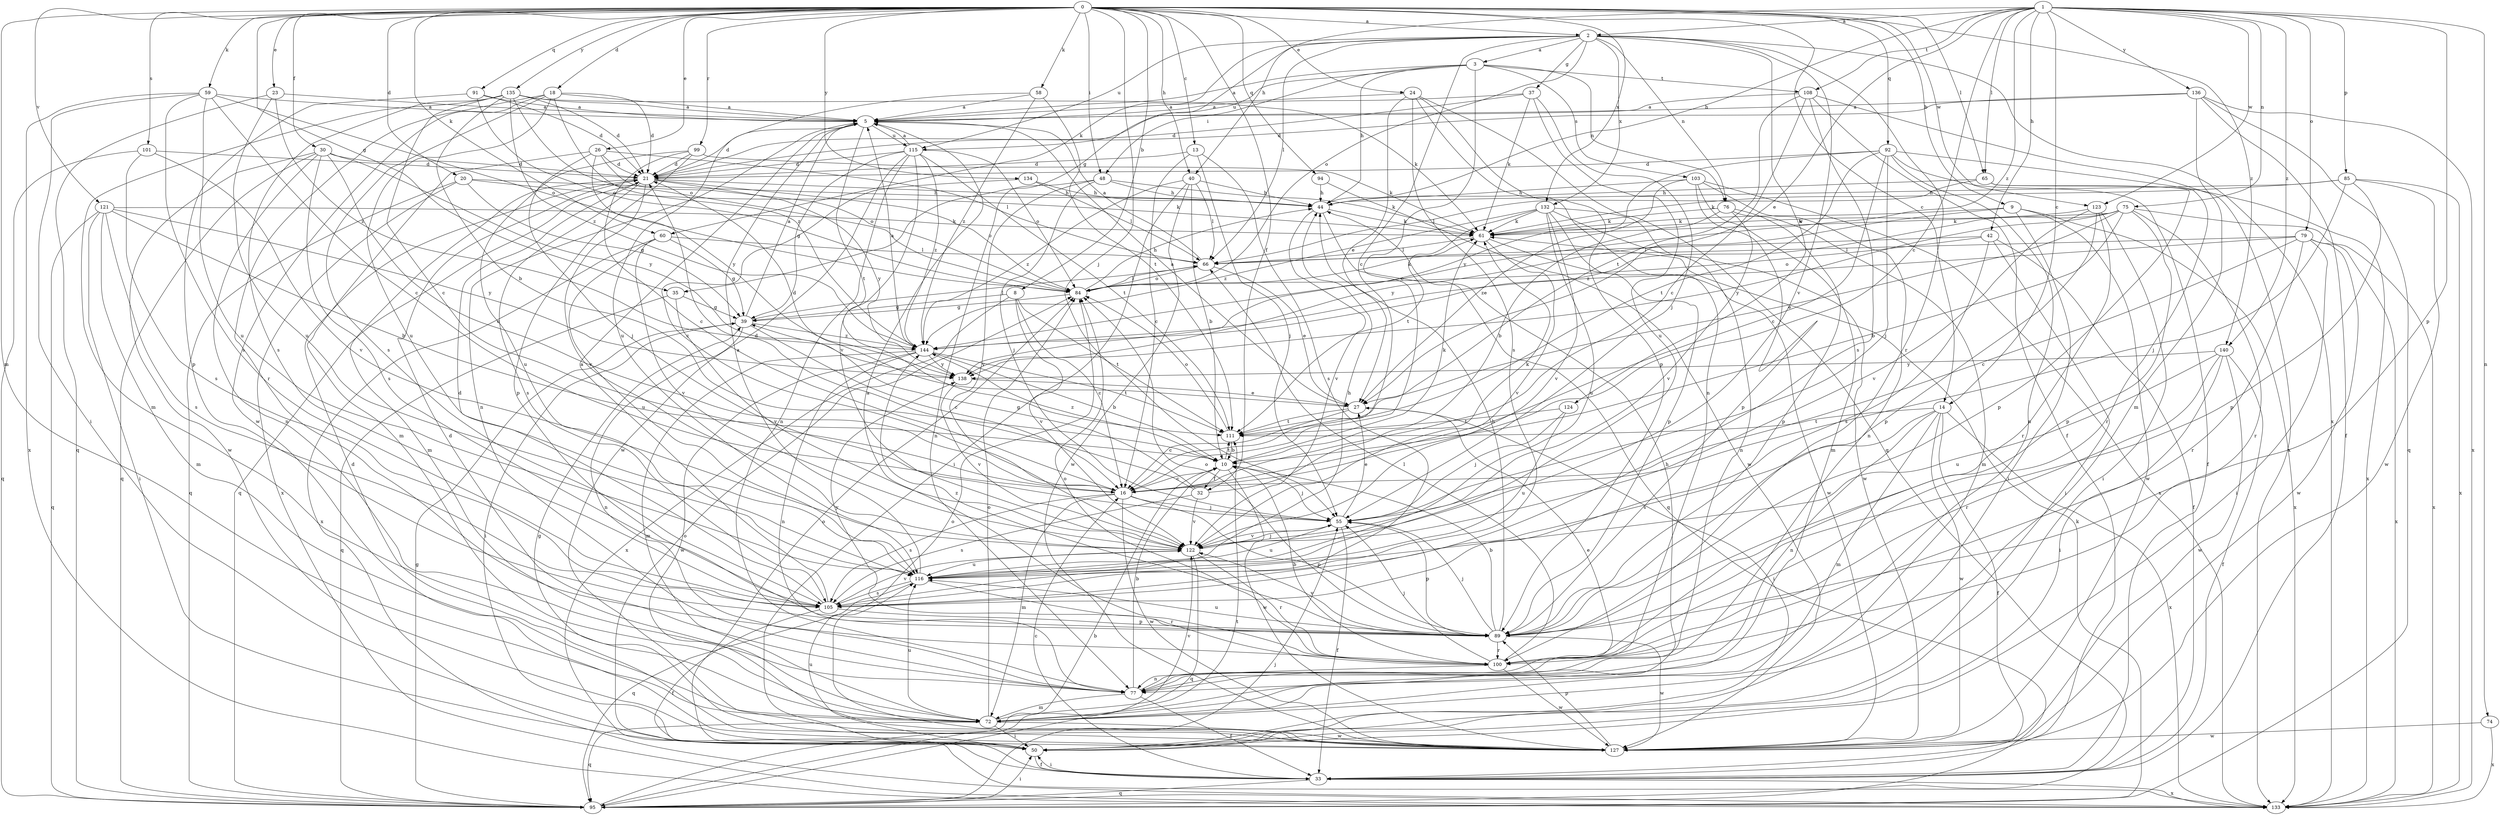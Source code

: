 strict digraph  {
0;
1;
2;
3;
5;
8;
9;
10;
13;
14;
16;
18;
20;
21;
23;
24;
26;
27;
30;
32;
33;
35;
37;
39;
40;
42;
44;
48;
50;
55;
58;
59;
60;
61;
65;
66;
72;
74;
75;
76;
77;
79;
84;
85;
89;
91;
92;
94;
95;
99;
100;
101;
103;
105;
108;
111;
115;
116;
121;
122;
123;
124;
127;
132;
133;
134;
135;
136;
138;
140;
144;
0 -> 2  [label=a];
0 -> 8  [label=b];
0 -> 9  [label=b];
0 -> 13  [label=c];
0 -> 14  [label=c];
0 -> 18  [label=d];
0 -> 20  [label=d];
0 -> 23  [label=e];
0 -> 24  [label=e];
0 -> 26  [label=e];
0 -> 30  [label=f];
0 -> 32  [label=f];
0 -> 35  [label=g];
0 -> 40  [label=h];
0 -> 48  [label=i];
0 -> 55  [label=j];
0 -> 58  [label=k];
0 -> 59  [label=k];
0 -> 60  [label=k];
0 -> 65  [label=l];
0 -> 72  [label=m];
0 -> 91  [label=q];
0 -> 92  [label=q];
0 -> 94  [label=q];
0 -> 99  [label=r];
0 -> 101  [label=s];
0 -> 121  [label=v];
0 -> 123  [label=w];
0 -> 132  [label=x];
0 -> 134  [label=y];
0 -> 135  [label=y];
0 -> 140  [label=z];
1 -> 2  [label=a];
1 -> 14  [label=c];
1 -> 16  [label=c];
1 -> 27  [label=e];
1 -> 40  [label=h];
1 -> 42  [label=h];
1 -> 44  [label=h];
1 -> 65  [label=l];
1 -> 74  [label=n];
1 -> 75  [label=n];
1 -> 79  [label=o];
1 -> 85  [label=p];
1 -> 89  [label=p];
1 -> 108  [label=t];
1 -> 123  [label=w];
1 -> 136  [label=y];
1 -> 140  [label=z];
1 -> 144  [label=z];
2 -> 3  [label=a];
2 -> 16  [label=c];
2 -> 35  [label=g];
2 -> 37  [label=g];
2 -> 60  [label=k];
2 -> 66  [label=l];
2 -> 76  [label=n];
2 -> 84  [label=o];
2 -> 100  [label=r];
2 -> 115  [label=u];
2 -> 122  [label=v];
2 -> 124  [label=w];
2 -> 132  [label=x];
2 -> 133  [label=x];
3 -> 5  [label=a];
3 -> 16  [label=c];
3 -> 44  [label=h];
3 -> 48  [label=i];
3 -> 76  [label=n];
3 -> 103  [label=s];
3 -> 108  [label=t];
3 -> 115  [label=u];
5 -> 21  [label=d];
5 -> 77  [label=n];
5 -> 111  [label=t];
5 -> 115  [label=u];
8 -> 16  [label=c];
8 -> 39  [label=g];
8 -> 111  [label=t];
8 -> 122  [label=v];
8 -> 133  [label=x];
9 -> 50  [label=i];
9 -> 61  [label=k];
9 -> 127  [label=w];
9 -> 133  [label=x];
9 -> 138  [label=y];
10 -> 16  [label=c];
10 -> 32  [label=f];
10 -> 55  [label=j];
10 -> 61  [label=k];
10 -> 111  [label=t];
10 -> 127  [label=w];
10 -> 144  [label=z];
13 -> 16  [label=c];
13 -> 21  [label=d];
13 -> 55  [label=j];
13 -> 105  [label=s];
14 -> 33  [label=f];
14 -> 72  [label=m];
14 -> 77  [label=n];
14 -> 105  [label=s];
14 -> 111  [label=t];
14 -> 127  [label=w];
14 -> 133  [label=x];
16 -> 55  [label=j];
16 -> 72  [label=m];
16 -> 89  [label=p];
16 -> 105  [label=s];
16 -> 127  [label=w];
18 -> 5  [label=a];
18 -> 21  [label=d];
18 -> 100  [label=r];
18 -> 105  [label=s];
18 -> 116  [label=u];
18 -> 127  [label=w];
18 -> 144  [label=z];
20 -> 39  [label=g];
20 -> 44  [label=h];
20 -> 61  [label=k];
20 -> 95  [label=q];
20 -> 133  [label=x];
21 -> 44  [label=h];
21 -> 72  [label=m];
21 -> 84  [label=o];
21 -> 95  [label=q];
21 -> 105  [label=s];
21 -> 122  [label=v];
21 -> 138  [label=y];
23 -> 5  [label=a];
23 -> 95  [label=q];
23 -> 116  [label=u];
23 -> 144  [label=z];
24 -> 5  [label=a];
24 -> 27  [label=e];
24 -> 77  [label=n];
24 -> 89  [label=p];
24 -> 95  [label=q];
24 -> 105  [label=s];
26 -> 21  [label=d];
26 -> 55  [label=j];
26 -> 66  [label=l];
26 -> 72  [label=m];
26 -> 84  [label=o];
26 -> 138  [label=y];
27 -> 5  [label=a];
27 -> 16  [label=c];
27 -> 21  [label=d];
27 -> 50  [label=i];
27 -> 111  [label=t];
30 -> 16  [label=c];
30 -> 21  [label=d];
30 -> 77  [label=n];
30 -> 95  [label=q];
30 -> 105  [label=s];
30 -> 127  [label=w];
30 -> 138  [label=y];
32 -> 21  [label=d];
32 -> 39  [label=g];
32 -> 61  [label=k];
32 -> 105  [label=s];
32 -> 122  [label=v];
33 -> 16  [label=c];
33 -> 50  [label=i];
33 -> 84  [label=o];
33 -> 95  [label=q];
33 -> 133  [label=x];
35 -> 39  [label=g];
35 -> 95  [label=q];
35 -> 122  [label=v];
37 -> 5  [label=a];
37 -> 21  [label=d];
37 -> 55  [label=j];
37 -> 61  [label=k];
37 -> 116  [label=u];
39 -> 5  [label=a];
39 -> 16  [label=c];
39 -> 50  [label=i];
39 -> 66  [label=l];
39 -> 77  [label=n];
39 -> 144  [label=z];
40 -> 10  [label=b];
40 -> 44  [label=h];
40 -> 50  [label=i];
40 -> 66  [label=l];
40 -> 127  [label=w];
40 -> 144  [label=z];
42 -> 33  [label=f];
42 -> 50  [label=i];
42 -> 66  [label=l];
42 -> 84  [label=o];
42 -> 105  [label=s];
44 -> 61  [label=k];
44 -> 95  [label=q];
44 -> 122  [label=v];
48 -> 44  [label=h];
48 -> 55  [label=j];
48 -> 61  [label=k];
48 -> 77  [label=n];
48 -> 122  [label=v];
50 -> 33  [label=f];
50 -> 84  [label=o];
50 -> 116  [label=u];
55 -> 27  [label=e];
55 -> 33  [label=f];
55 -> 89  [label=p];
55 -> 116  [label=u];
55 -> 122  [label=v];
58 -> 5  [label=a];
58 -> 111  [label=t];
58 -> 116  [label=u];
58 -> 144  [label=z];
59 -> 5  [label=a];
59 -> 16  [label=c];
59 -> 50  [label=i];
59 -> 84  [label=o];
59 -> 105  [label=s];
59 -> 116  [label=u];
59 -> 133  [label=x];
60 -> 39  [label=g];
60 -> 66  [label=l];
60 -> 116  [label=u];
60 -> 122  [label=v];
60 -> 133  [label=x];
61 -> 66  [label=l];
61 -> 122  [label=v];
61 -> 127  [label=w];
65 -> 44  [label=h];
65 -> 66  [label=l];
65 -> 89  [label=p];
65 -> 100  [label=r];
66 -> 5  [label=a];
66 -> 27  [label=e];
66 -> 84  [label=o];
72 -> 44  [label=h];
72 -> 50  [label=i];
72 -> 84  [label=o];
72 -> 95  [label=q];
72 -> 116  [label=u];
72 -> 122  [label=v];
72 -> 127  [label=w];
74 -> 127  [label=w];
74 -> 133  [label=x];
75 -> 10  [label=b];
75 -> 27  [label=e];
75 -> 61  [label=k];
75 -> 89  [label=p];
75 -> 100  [label=r];
75 -> 133  [label=x];
75 -> 138  [label=y];
75 -> 144  [label=z];
76 -> 10  [label=b];
76 -> 61  [label=k];
76 -> 72  [label=m];
76 -> 89  [label=p];
76 -> 122  [label=v];
77 -> 10  [label=b];
77 -> 21  [label=d];
77 -> 27  [label=e];
77 -> 33  [label=f];
77 -> 72  [label=m];
79 -> 16  [label=c];
79 -> 50  [label=i];
79 -> 66  [label=l];
79 -> 100  [label=r];
79 -> 127  [label=w];
79 -> 133  [label=x];
79 -> 144  [label=z];
84 -> 39  [label=g];
84 -> 44  [label=h];
84 -> 61  [label=k];
84 -> 66  [label=l];
85 -> 44  [label=h];
85 -> 55  [label=j];
85 -> 61  [label=k];
85 -> 89  [label=p];
85 -> 127  [label=w];
85 -> 133  [label=x];
89 -> 10  [label=b];
89 -> 44  [label=h];
89 -> 55  [label=j];
89 -> 84  [label=o];
89 -> 100  [label=r];
89 -> 116  [label=u];
89 -> 122  [label=v];
89 -> 127  [label=w];
89 -> 138  [label=y];
89 -> 144  [label=z];
91 -> 5  [label=a];
91 -> 21  [label=d];
91 -> 84  [label=o];
91 -> 89  [label=p];
92 -> 16  [label=c];
92 -> 21  [label=d];
92 -> 33  [label=f];
92 -> 55  [label=j];
92 -> 77  [label=n];
92 -> 111  [label=t];
92 -> 133  [label=x];
92 -> 138  [label=y];
94 -> 44  [label=h];
94 -> 127  [label=w];
95 -> 10  [label=b];
95 -> 39  [label=g];
95 -> 50  [label=i];
95 -> 55  [label=j];
95 -> 61  [label=k];
95 -> 111  [label=t];
99 -> 16  [label=c];
99 -> 21  [label=d];
99 -> 61  [label=k];
99 -> 89  [label=p];
99 -> 116  [label=u];
100 -> 5  [label=a];
100 -> 10  [label=b];
100 -> 55  [label=j];
100 -> 66  [label=l];
100 -> 77  [label=n];
100 -> 84  [label=o];
100 -> 127  [label=w];
101 -> 21  [label=d];
101 -> 95  [label=q];
101 -> 105  [label=s];
101 -> 122  [label=v];
103 -> 27  [label=e];
103 -> 44  [label=h];
103 -> 72  [label=m];
103 -> 77  [label=n];
103 -> 89  [label=p];
103 -> 133  [label=x];
105 -> 5  [label=a];
105 -> 21  [label=d];
105 -> 33  [label=f];
105 -> 89  [label=p];
105 -> 122  [label=v];
108 -> 5  [label=a];
108 -> 16  [label=c];
108 -> 33  [label=f];
108 -> 105  [label=s];
108 -> 111  [label=t];
108 -> 133  [label=x];
111 -> 10  [label=b];
111 -> 84  [label=o];
115 -> 5  [label=a];
115 -> 21  [label=d];
115 -> 39  [label=g];
115 -> 77  [label=n];
115 -> 84  [label=o];
115 -> 111  [label=t];
115 -> 122  [label=v];
115 -> 127  [label=w];
115 -> 144  [label=z];
116 -> 5  [label=a];
116 -> 44  [label=h];
116 -> 95  [label=q];
116 -> 100  [label=r];
116 -> 105  [label=s];
121 -> 10  [label=b];
121 -> 50  [label=i];
121 -> 61  [label=k];
121 -> 72  [label=m];
121 -> 95  [label=q];
121 -> 105  [label=s];
121 -> 138  [label=y];
122 -> 55  [label=j];
122 -> 95  [label=q];
122 -> 100  [label=r];
122 -> 116  [label=u];
123 -> 50  [label=i];
123 -> 61  [label=k];
123 -> 89  [label=p];
123 -> 100  [label=r];
123 -> 122  [label=v];
124 -> 55  [label=j];
124 -> 111  [label=t];
124 -> 116  [label=u];
127 -> 21  [label=d];
127 -> 39  [label=g];
127 -> 84  [label=o];
127 -> 89  [label=p];
132 -> 61  [label=k];
132 -> 77  [label=n];
132 -> 89  [label=p];
132 -> 111  [label=t];
132 -> 116  [label=u];
132 -> 122  [label=v];
132 -> 127  [label=w];
132 -> 144  [label=z];
134 -> 16  [label=c];
134 -> 44  [label=h];
134 -> 66  [label=l];
135 -> 5  [label=a];
135 -> 10  [label=b];
135 -> 16  [label=c];
135 -> 21  [label=d];
135 -> 61  [label=k];
135 -> 72  [label=m];
135 -> 84  [label=o];
135 -> 105  [label=s];
135 -> 144  [label=z];
136 -> 5  [label=a];
136 -> 21  [label=d];
136 -> 33  [label=f];
136 -> 72  [label=m];
136 -> 95  [label=q];
136 -> 133  [label=x];
138 -> 27  [label=e];
138 -> 122  [label=v];
140 -> 33  [label=f];
140 -> 50  [label=i];
140 -> 100  [label=r];
140 -> 116  [label=u];
140 -> 127  [label=w];
140 -> 138  [label=y];
144 -> 5  [label=a];
144 -> 10  [label=b];
144 -> 72  [label=m];
144 -> 77  [label=n];
144 -> 111  [label=t];
144 -> 127  [label=w];
144 -> 138  [label=y];
}
